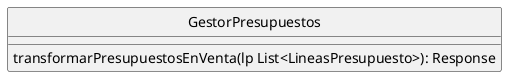 @startuml GestorPresupuestos
hide circle
class GestorPresupuestos{
    transformarPresupuestosEnVenta(lp List<LineasPresupuesto>): Response
}
@enduml